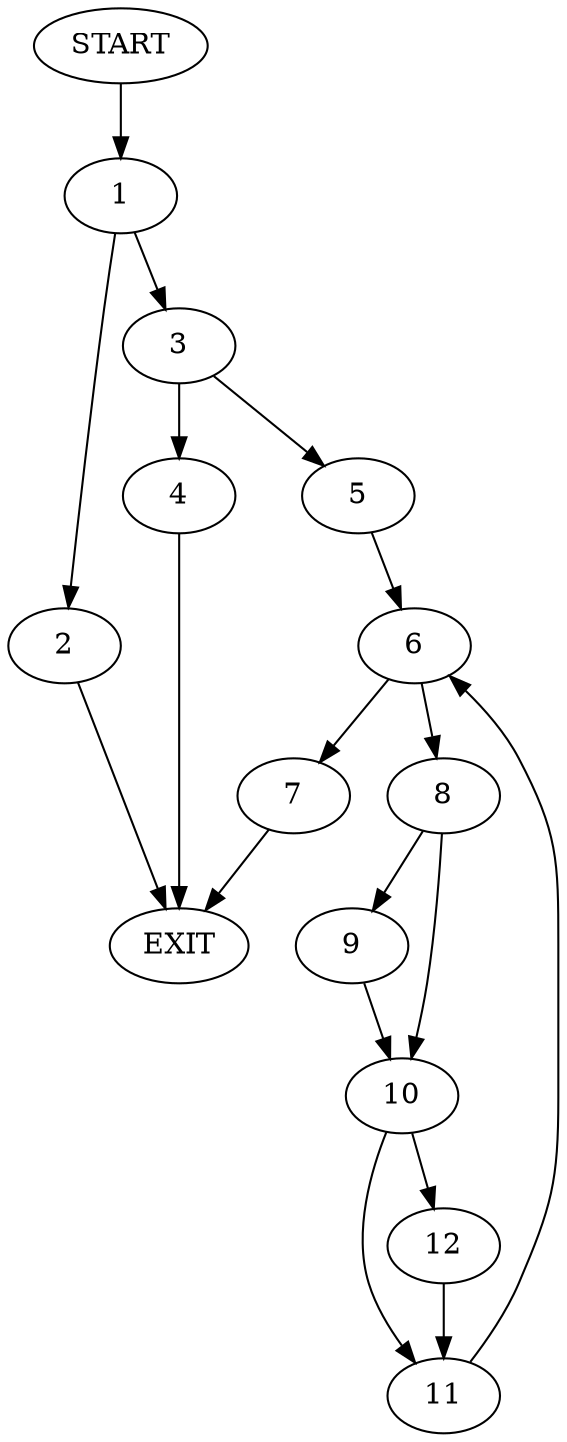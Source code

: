 digraph {
0 [label="START"]
13 [label="EXIT"]
0 -> 1
1 -> 2
1 -> 3
3 -> 4
3 -> 5
2 -> 13
4 -> 13
5 -> 6
6 -> 7
6 -> 8
7 -> 13
8 -> 9
8 -> 10
9 -> 10
10 -> 11
10 -> 12
11 -> 6
12 -> 11
}
